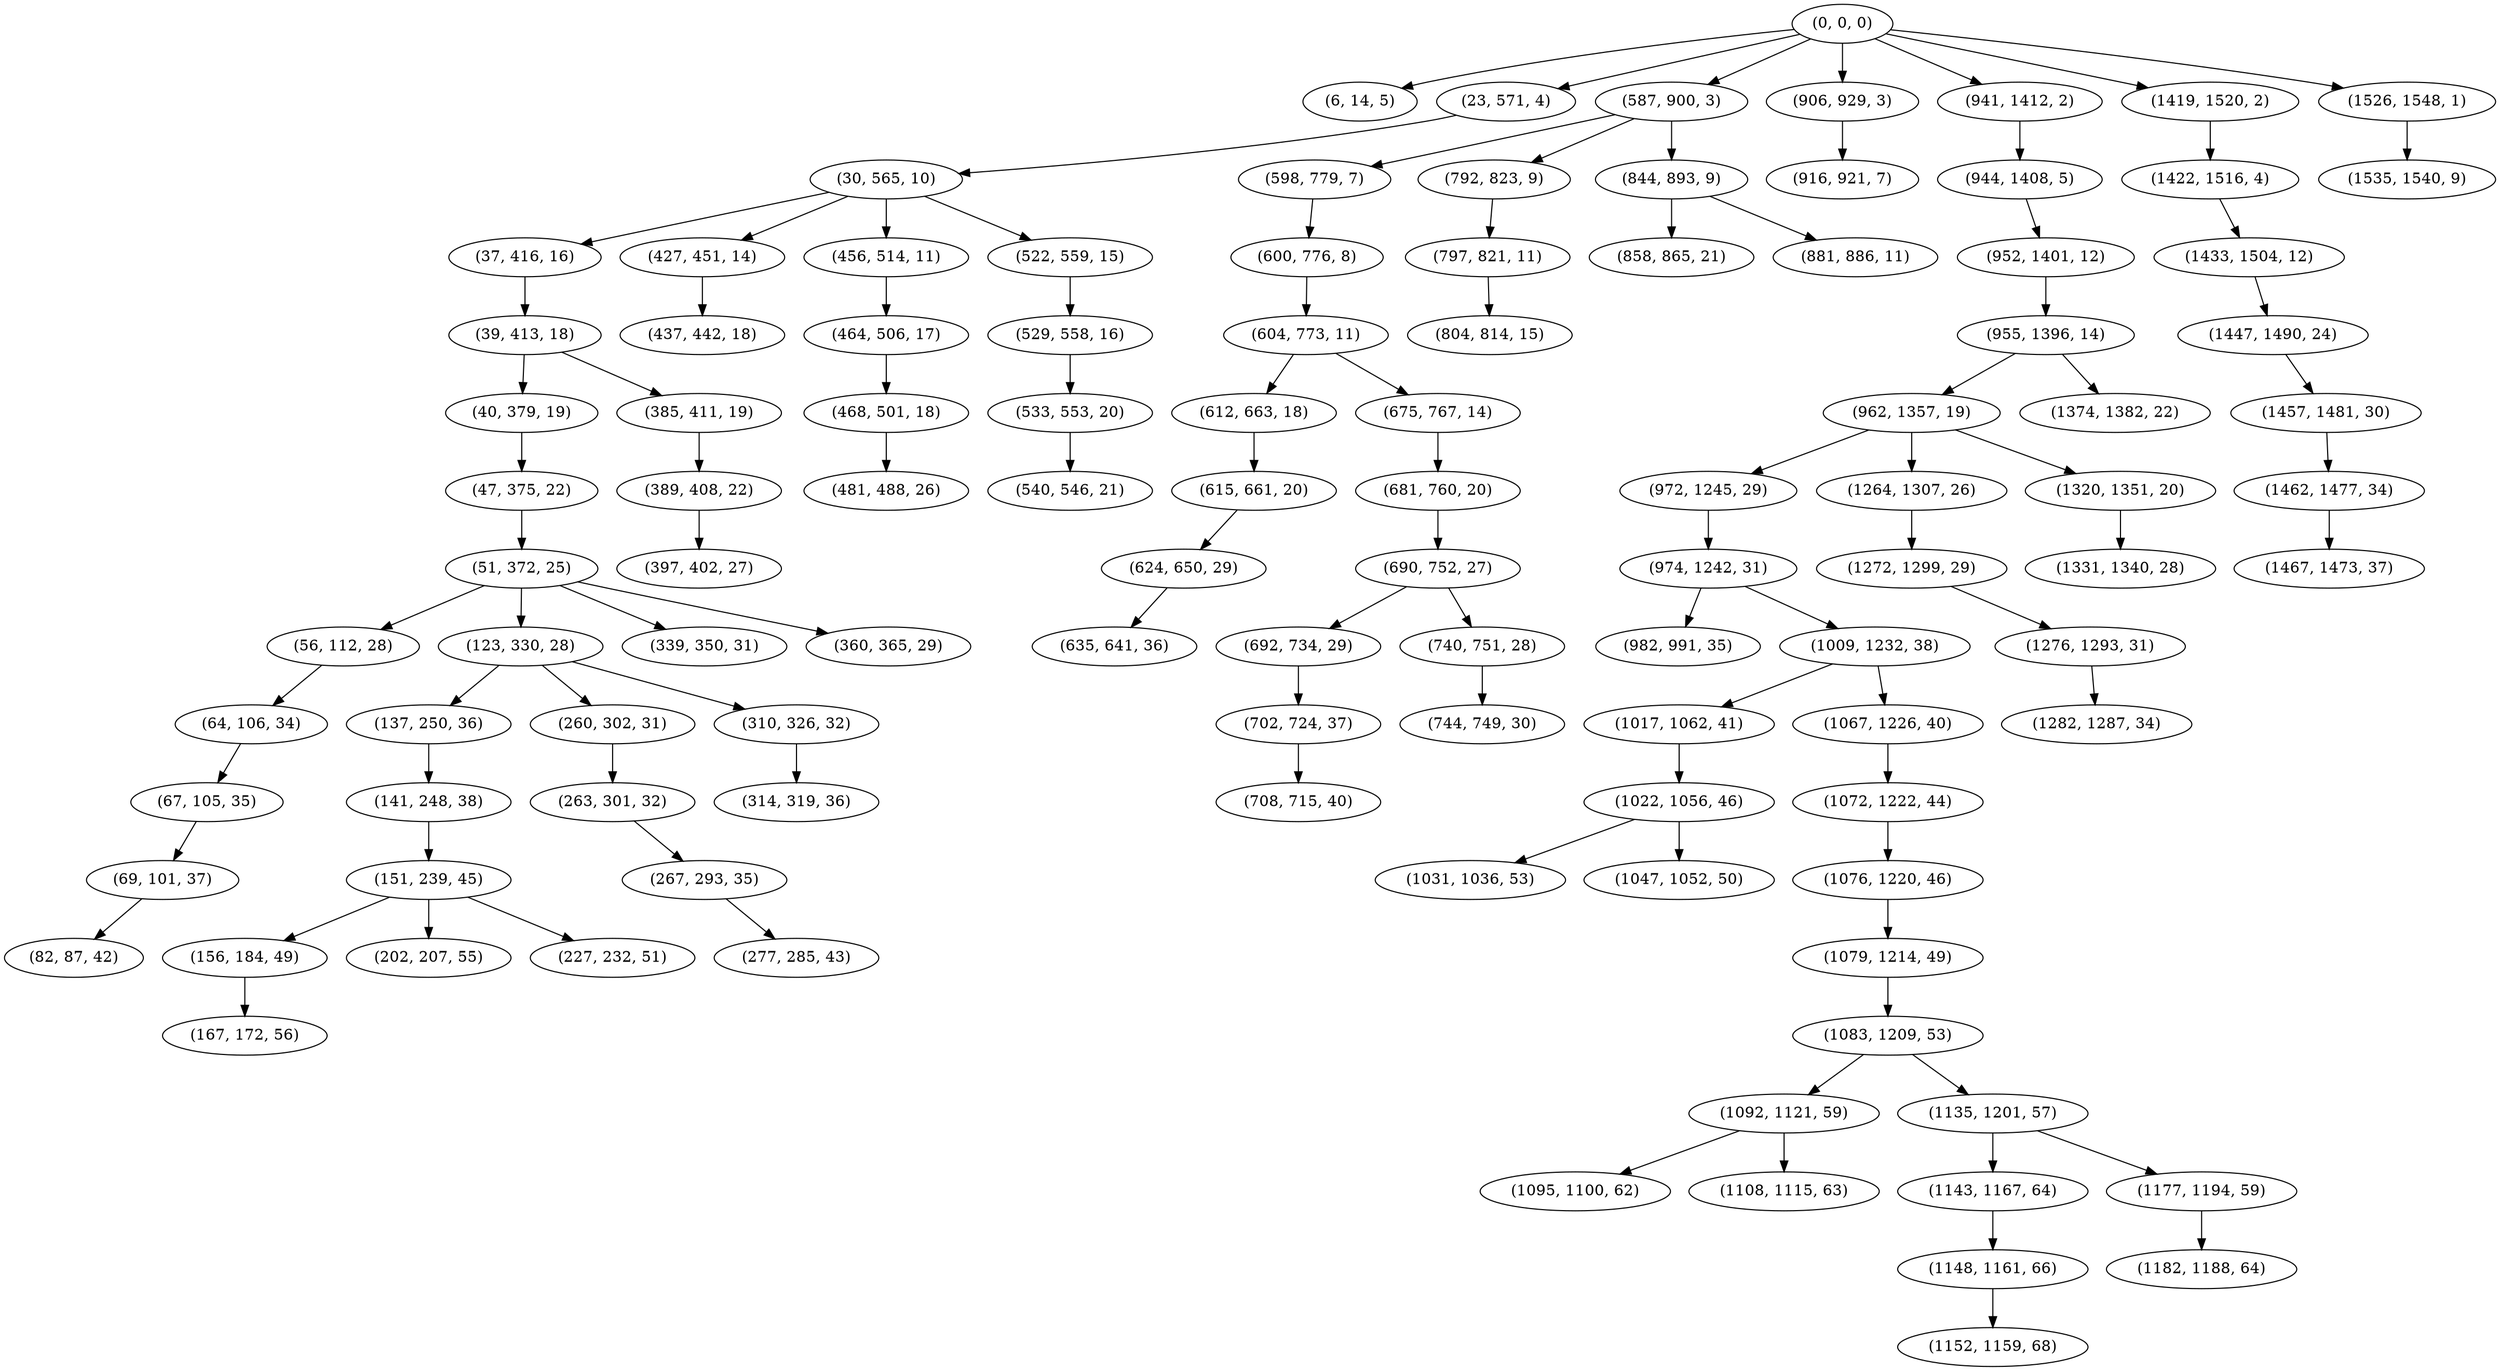digraph tree {
    "(0, 0, 0)";
    "(6, 14, 5)";
    "(23, 571, 4)";
    "(30, 565, 10)";
    "(37, 416, 16)";
    "(39, 413, 18)";
    "(40, 379, 19)";
    "(47, 375, 22)";
    "(51, 372, 25)";
    "(56, 112, 28)";
    "(64, 106, 34)";
    "(67, 105, 35)";
    "(69, 101, 37)";
    "(82, 87, 42)";
    "(123, 330, 28)";
    "(137, 250, 36)";
    "(141, 248, 38)";
    "(151, 239, 45)";
    "(156, 184, 49)";
    "(167, 172, 56)";
    "(202, 207, 55)";
    "(227, 232, 51)";
    "(260, 302, 31)";
    "(263, 301, 32)";
    "(267, 293, 35)";
    "(277, 285, 43)";
    "(310, 326, 32)";
    "(314, 319, 36)";
    "(339, 350, 31)";
    "(360, 365, 29)";
    "(385, 411, 19)";
    "(389, 408, 22)";
    "(397, 402, 27)";
    "(427, 451, 14)";
    "(437, 442, 18)";
    "(456, 514, 11)";
    "(464, 506, 17)";
    "(468, 501, 18)";
    "(481, 488, 26)";
    "(522, 559, 15)";
    "(529, 558, 16)";
    "(533, 553, 20)";
    "(540, 546, 21)";
    "(587, 900, 3)";
    "(598, 779, 7)";
    "(600, 776, 8)";
    "(604, 773, 11)";
    "(612, 663, 18)";
    "(615, 661, 20)";
    "(624, 650, 29)";
    "(635, 641, 36)";
    "(675, 767, 14)";
    "(681, 760, 20)";
    "(690, 752, 27)";
    "(692, 734, 29)";
    "(702, 724, 37)";
    "(708, 715, 40)";
    "(740, 751, 28)";
    "(744, 749, 30)";
    "(792, 823, 9)";
    "(797, 821, 11)";
    "(804, 814, 15)";
    "(844, 893, 9)";
    "(858, 865, 21)";
    "(881, 886, 11)";
    "(906, 929, 3)";
    "(916, 921, 7)";
    "(941, 1412, 2)";
    "(944, 1408, 5)";
    "(952, 1401, 12)";
    "(955, 1396, 14)";
    "(962, 1357, 19)";
    "(972, 1245, 29)";
    "(974, 1242, 31)";
    "(982, 991, 35)";
    "(1009, 1232, 38)";
    "(1017, 1062, 41)";
    "(1022, 1056, 46)";
    "(1031, 1036, 53)";
    "(1047, 1052, 50)";
    "(1067, 1226, 40)";
    "(1072, 1222, 44)";
    "(1076, 1220, 46)";
    "(1079, 1214, 49)";
    "(1083, 1209, 53)";
    "(1092, 1121, 59)";
    "(1095, 1100, 62)";
    "(1108, 1115, 63)";
    "(1135, 1201, 57)";
    "(1143, 1167, 64)";
    "(1148, 1161, 66)";
    "(1152, 1159, 68)";
    "(1177, 1194, 59)";
    "(1182, 1188, 64)";
    "(1264, 1307, 26)";
    "(1272, 1299, 29)";
    "(1276, 1293, 31)";
    "(1282, 1287, 34)";
    "(1320, 1351, 20)";
    "(1331, 1340, 28)";
    "(1374, 1382, 22)";
    "(1419, 1520, 2)";
    "(1422, 1516, 4)";
    "(1433, 1504, 12)";
    "(1447, 1490, 24)";
    "(1457, 1481, 30)";
    "(1462, 1477, 34)";
    "(1467, 1473, 37)";
    "(1526, 1548, 1)";
    "(1535, 1540, 9)";
    "(0, 0, 0)" -> "(6, 14, 5)";
    "(0, 0, 0)" -> "(23, 571, 4)";
    "(0, 0, 0)" -> "(587, 900, 3)";
    "(0, 0, 0)" -> "(906, 929, 3)";
    "(0, 0, 0)" -> "(941, 1412, 2)";
    "(0, 0, 0)" -> "(1419, 1520, 2)";
    "(0, 0, 0)" -> "(1526, 1548, 1)";
    "(23, 571, 4)" -> "(30, 565, 10)";
    "(30, 565, 10)" -> "(37, 416, 16)";
    "(30, 565, 10)" -> "(427, 451, 14)";
    "(30, 565, 10)" -> "(456, 514, 11)";
    "(30, 565, 10)" -> "(522, 559, 15)";
    "(37, 416, 16)" -> "(39, 413, 18)";
    "(39, 413, 18)" -> "(40, 379, 19)";
    "(39, 413, 18)" -> "(385, 411, 19)";
    "(40, 379, 19)" -> "(47, 375, 22)";
    "(47, 375, 22)" -> "(51, 372, 25)";
    "(51, 372, 25)" -> "(56, 112, 28)";
    "(51, 372, 25)" -> "(123, 330, 28)";
    "(51, 372, 25)" -> "(339, 350, 31)";
    "(51, 372, 25)" -> "(360, 365, 29)";
    "(56, 112, 28)" -> "(64, 106, 34)";
    "(64, 106, 34)" -> "(67, 105, 35)";
    "(67, 105, 35)" -> "(69, 101, 37)";
    "(69, 101, 37)" -> "(82, 87, 42)";
    "(123, 330, 28)" -> "(137, 250, 36)";
    "(123, 330, 28)" -> "(260, 302, 31)";
    "(123, 330, 28)" -> "(310, 326, 32)";
    "(137, 250, 36)" -> "(141, 248, 38)";
    "(141, 248, 38)" -> "(151, 239, 45)";
    "(151, 239, 45)" -> "(156, 184, 49)";
    "(151, 239, 45)" -> "(202, 207, 55)";
    "(151, 239, 45)" -> "(227, 232, 51)";
    "(156, 184, 49)" -> "(167, 172, 56)";
    "(260, 302, 31)" -> "(263, 301, 32)";
    "(263, 301, 32)" -> "(267, 293, 35)";
    "(267, 293, 35)" -> "(277, 285, 43)";
    "(310, 326, 32)" -> "(314, 319, 36)";
    "(385, 411, 19)" -> "(389, 408, 22)";
    "(389, 408, 22)" -> "(397, 402, 27)";
    "(427, 451, 14)" -> "(437, 442, 18)";
    "(456, 514, 11)" -> "(464, 506, 17)";
    "(464, 506, 17)" -> "(468, 501, 18)";
    "(468, 501, 18)" -> "(481, 488, 26)";
    "(522, 559, 15)" -> "(529, 558, 16)";
    "(529, 558, 16)" -> "(533, 553, 20)";
    "(533, 553, 20)" -> "(540, 546, 21)";
    "(587, 900, 3)" -> "(598, 779, 7)";
    "(587, 900, 3)" -> "(792, 823, 9)";
    "(587, 900, 3)" -> "(844, 893, 9)";
    "(598, 779, 7)" -> "(600, 776, 8)";
    "(600, 776, 8)" -> "(604, 773, 11)";
    "(604, 773, 11)" -> "(612, 663, 18)";
    "(604, 773, 11)" -> "(675, 767, 14)";
    "(612, 663, 18)" -> "(615, 661, 20)";
    "(615, 661, 20)" -> "(624, 650, 29)";
    "(624, 650, 29)" -> "(635, 641, 36)";
    "(675, 767, 14)" -> "(681, 760, 20)";
    "(681, 760, 20)" -> "(690, 752, 27)";
    "(690, 752, 27)" -> "(692, 734, 29)";
    "(690, 752, 27)" -> "(740, 751, 28)";
    "(692, 734, 29)" -> "(702, 724, 37)";
    "(702, 724, 37)" -> "(708, 715, 40)";
    "(740, 751, 28)" -> "(744, 749, 30)";
    "(792, 823, 9)" -> "(797, 821, 11)";
    "(797, 821, 11)" -> "(804, 814, 15)";
    "(844, 893, 9)" -> "(858, 865, 21)";
    "(844, 893, 9)" -> "(881, 886, 11)";
    "(906, 929, 3)" -> "(916, 921, 7)";
    "(941, 1412, 2)" -> "(944, 1408, 5)";
    "(944, 1408, 5)" -> "(952, 1401, 12)";
    "(952, 1401, 12)" -> "(955, 1396, 14)";
    "(955, 1396, 14)" -> "(962, 1357, 19)";
    "(955, 1396, 14)" -> "(1374, 1382, 22)";
    "(962, 1357, 19)" -> "(972, 1245, 29)";
    "(962, 1357, 19)" -> "(1264, 1307, 26)";
    "(962, 1357, 19)" -> "(1320, 1351, 20)";
    "(972, 1245, 29)" -> "(974, 1242, 31)";
    "(974, 1242, 31)" -> "(982, 991, 35)";
    "(974, 1242, 31)" -> "(1009, 1232, 38)";
    "(1009, 1232, 38)" -> "(1017, 1062, 41)";
    "(1009, 1232, 38)" -> "(1067, 1226, 40)";
    "(1017, 1062, 41)" -> "(1022, 1056, 46)";
    "(1022, 1056, 46)" -> "(1031, 1036, 53)";
    "(1022, 1056, 46)" -> "(1047, 1052, 50)";
    "(1067, 1226, 40)" -> "(1072, 1222, 44)";
    "(1072, 1222, 44)" -> "(1076, 1220, 46)";
    "(1076, 1220, 46)" -> "(1079, 1214, 49)";
    "(1079, 1214, 49)" -> "(1083, 1209, 53)";
    "(1083, 1209, 53)" -> "(1092, 1121, 59)";
    "(1083, 1209, 53)" -> "(1135, 1201, 57)";
    "(1092, 1121, 59)" -> "(1095, 1100, 62)";
    "(1092, 1121, 59)" -> "(1108, 1115, 63)";
    "(1135, 1201, 57)" -> "(1143, 1167, 64)";
    "(1135, 1201, 57)" -> "(1177, 1194, 59)";
    "(1143, 1167, 64)" -> "(1148, 1161, 66)";
    "(1148, 1161, 66)" -> "(1152, 1159, 68)";
    "(1177, 1194, 59)" -> "(1182, 1188, 64)";
    "(1264, 1307, 26)" -> "(1272, 1299, 29)";
    "(1272, 1299, 29)" -> "(1276, 1293, 31)";
    "(1276, 1293, 31)" -> "(1282, 1287, 34)";
    "(1320, 1351, 20)" -> "(1331, 1340, 28)";
    "(1419, 1520, 2)" -> "(1422, 1516, 4)";
    "(1422, 1516, 4)" -> "(1433, 1504, 12)";
    "(1433, 1504, 12)" -> "(1447, 1490, 24)";
    "(1447, 1490, 24)" -> "(1457, 1481, 30)";
    "(1457, 1481, 30)" -> "(1462, 1477, 34)";
    "(1462, 1477, 34)" -> "(1467, 1473, 37)";
    "(1526, 1548, 1)" -> "(1535, 1540, 9)";
}
